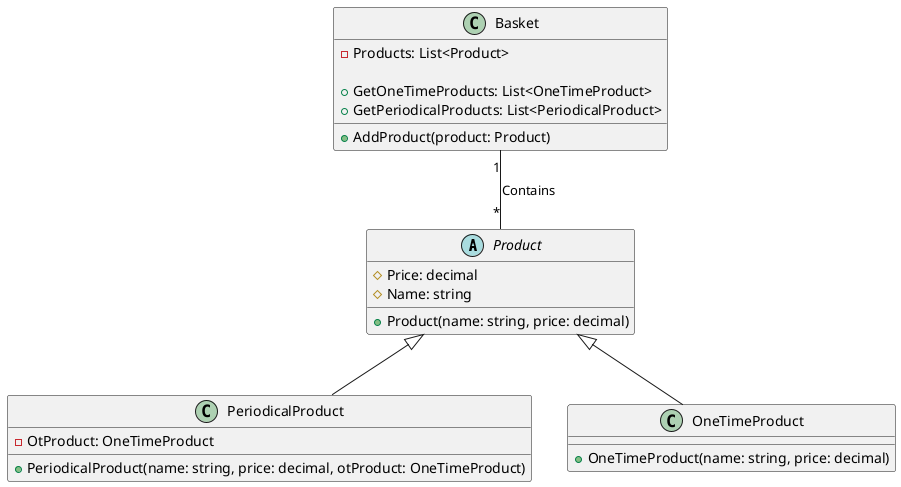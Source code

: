 ﻿@startuml

abstract class Product {
  # Price: decimal
  # Name: string

  + Product(name: string, price: decimal)
}

class PeriodicalProduct {
  - OtProduct: OneTimeProduct
  + PeriodicalProduct(name: string, price: decimal, otProduct: OneTimeProduct)
}

class OneTimeProduct {
  + OneTimeProduct(name: string, price: decimal)
}

class Basket {
  - Products: List<Product>

  + AddProduct(product: Product)
  + GetOneTimeProducts: List<OneTimeProduct>
  + GetPeriodicalProducts: List<PeriodicalProduct>
}

Product <|-- PeriodicalProduct
Product <|-- OneTimeProduct
Basket "1" -- "*" Product : Contains

@enduml
